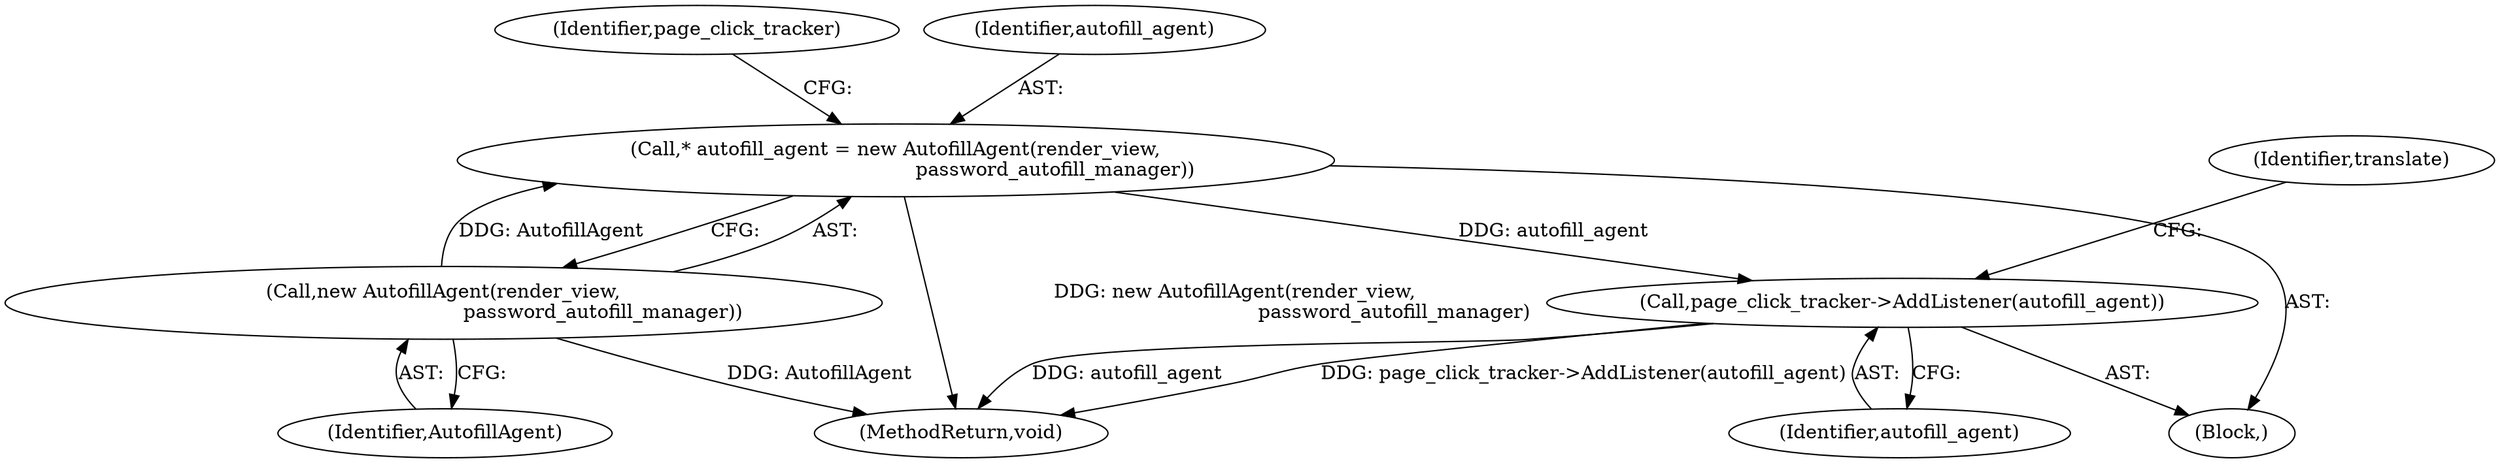digraph "0_Chrome_8262245d384be025f13e2a5b3a03b7e5c98374ce_1@pointer" {
"1000128" [label="(Call,* autofill_agent = new AutofillAgent(render_view,\n                                                    password_autofill_manager))"];
"1000130" [label="(Call,new AutofillAgent(render_view,\n                                                    password_autofill_manager))"];
"1000139" [label="(Call,page_click_tracker->AddListener(autofill_agent))"];
"1000102" [label="(Block,)"];
"1000134" [label="(Identifier,page_click_tracker)"];
"1000139" [label="(Call,page_click_tracker->AddListener(autofill_agent))"];
"1000129" [label="(Identifier,autofill_agent)"];
"1000140" [label="(Identifier,autofill_agent)"];
"1000128" [label="(Call,* autofill_agent = new AutofillAgent(render_view,\n                                                    password_autofill_manager))"];
"1000131" [label="(Identifier,AutofillAgent)"];
"1000154" [label="(MethodReturn,void)"];
"1000143" [label="(Identifier,translate)"];
"1000130" [label="(Call,new AutofillAgent(render_view,\n                                                    password_autofill_manager))"];
"1000128" -> "1000102"  [label="AST: "];
"1000128" -> "1000130"  [label="CFG: "];
"1000129" -> "1000128"  [label="AST: "];
"1000130" -> "1000128"  [label="AST: "];
"1000134" -> "1000128"  [label="CFG: "];
"1000128" -> "1000154"  [label="DDG: new AutofillAgent(render_view,\n                                                    password_autofill_manager)"];
"1000130" -> "1000128"  [label="DDG: AutofillAgent"];
"1000128" -> "1000139"  [label="DDG: autofill_agent"];
"1000130" -> "1000131"  [label="CFG: "];
"1000131" -> "1000130"  [label="AST: "];
"1000130" -> "1000154"  [label="DDG: AutofillAgent"];
"1000139" -> "1000102"  [label="AST: "];
"1000139" -> "1000140"  [label="CFG: "];
"1000140" -> "1000139"  [label="AST: "];
"1000143" -> "1000139"  [label="CFG: "];
"1000139" -> "1000154"  [label="DDG: page_click_tracker->AddListener(autofill_agent)"];
"1000139" -> "1000154"  [label="DDG: autofill_agent"];
}
